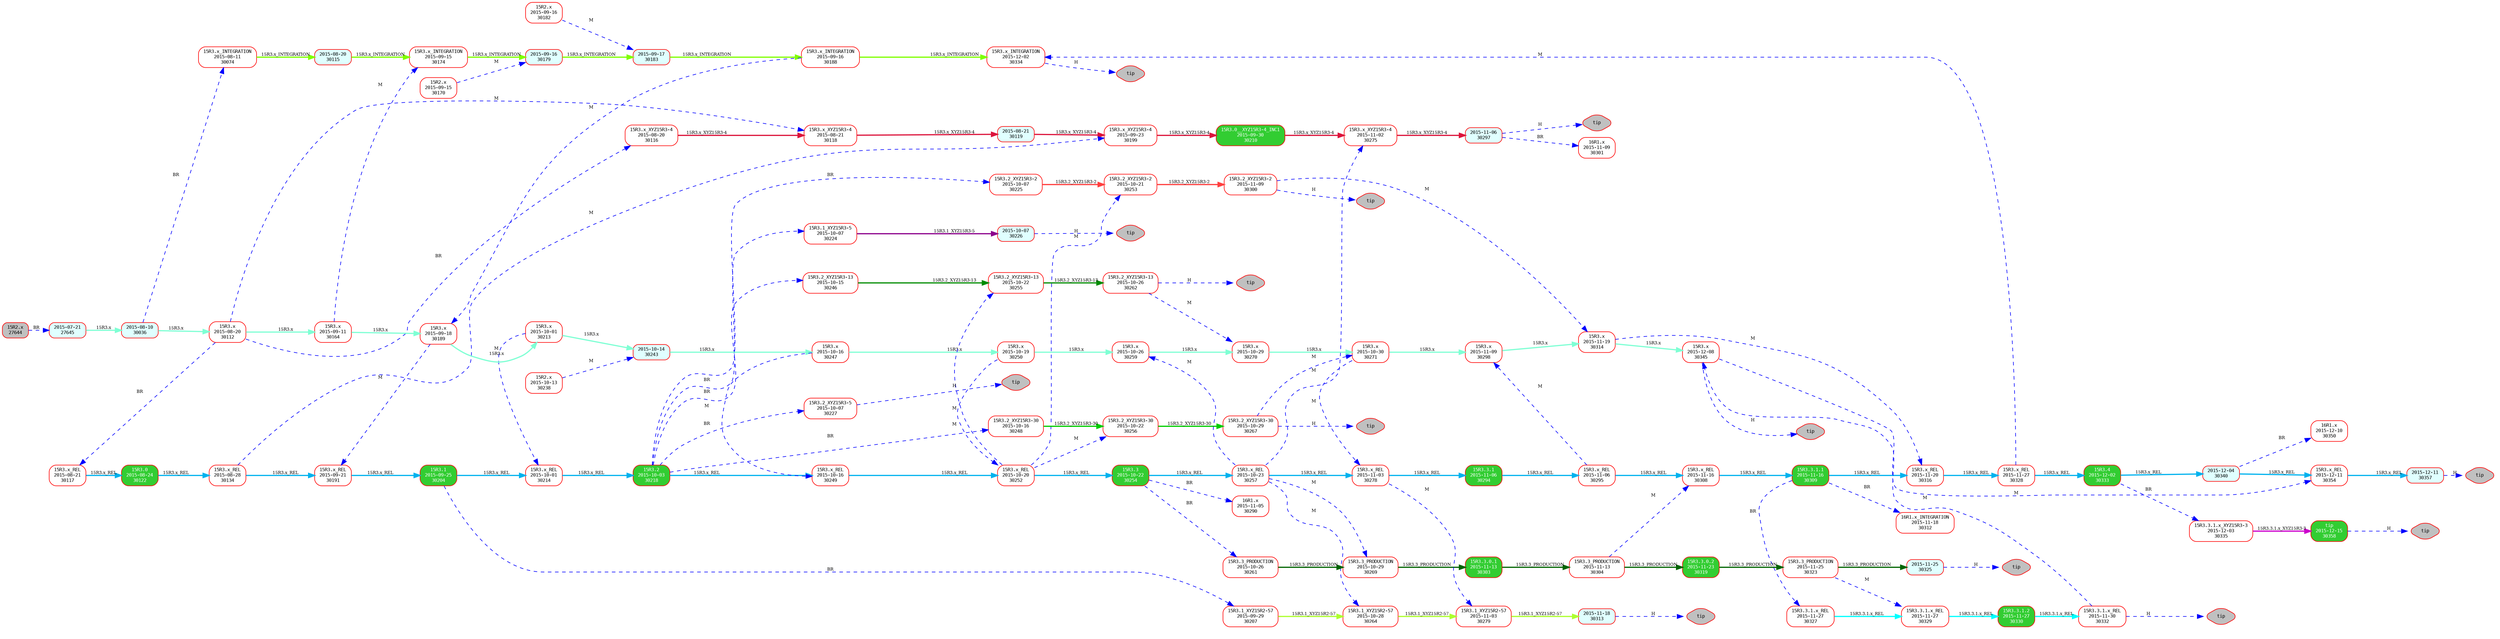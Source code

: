 digraph mecurial {
    ratio=compress
    rankdir=LR
    bgcolor="#ffffff"
    nodesep=0.1 // increases the separation between nodes
    ranksep=0.1
    node [color=red,fontname=Courier,fontsize=8,width=0.3,height=0.3,shape=circle]
    
	r30325Tip [label="tip" fontcolor=black style="rounded,filled" fillcolor=gray shape=diamond];
	r30262 [label="15R3.2_XYZ15R3-13\n2015-10-26\n30262" fontcolor=black style="rounded,filled" fillcolor=white shape=box];
	r30218 [label="15R3.2\n2015-10-03\n30218" fontcolor=white style="rounded,filled" fillcolor=limegreen shape=box];
	r30119 [label="2015-08-21\n30119" fontcolor=black style="rounded,filled" fillcolor=lightcyan shape=box];
	r30118 [label="15R3.x_XYZ15R3-4\n2015-08-21\n30118" fontcolor=black style="rounded,filled" fillcolor=white shape=box];
	r30238 [label="15R2.x\n2015-10-13\n30238" fontcolor=black style="rounded,filled" fillcolor=white shape=box];
	r30213 [label="15R3.x\n2015-10-01\n30213" fontcolor=black style="rounded,filled" fillcolor=white shape=box];
	r30174 [label="15R3.x_INTEGRATION\n2015-09-15\n30174" fontcolor=black style="rounded,filled" fillcolor=white shape=box];
	r30036 [label="2015-08-10\n30036" fontcolor=black style="rounded,filled" fillcolor=lightcyan shape=box];
	r30250 [label="15R3.x\n2015-10-19\n30250" fontcolor=black style="rounded,filled" fillcolor=white shape=box];
	r30255 [label="15R3.2_XYZ15R3-13\n2015-10-22\n30255" fontcolor=black style="rounded,filled" fillcolor=white shape=box];
	r30243 [label="2015-10-14\n30243" fontcolor=black style="rounded,filled" fillcolor=lightcyan shape=box];
	r30358Tip [label="tip" fontcolor=black style="rounded,filled" fillcolor=gray shape=diamond];
	r30329 [label="15R3.3.1.x_REL\n2015-11-27\n30329" fontcolor=black style="rounded,filled" fillcolor=white shape=box];
	r30262Tip [label="tip" fontcolor=black style="rounded,filled" fillcolor=gray shape=diamond];
	r30256 [label="15R3.2_XYZ15R3-30\n2015-10-22\n30256" fontcolor=black style="rounded,filled" fillcolor=white shape=box];
	r30357 [label="2015-12-11\n30357" fontcolor=black style="rounded,filled" fillcolor=lightcyan shape=box];
	r30247 [label="15R3.x\n2015-10-16\n30247" fontcolor=black style="rounded,filled" fillcolor=white shape=box];
	r30345Tip [label="tip" fontcolor=black style="rounded,filled" fillcolor=gray shape=diamond];
	r30269 [label="15R3.3_PRODUCTION\n2015-10-29\n30269" fontcolor=black style="rounded,filled" fillcolor=white shape=box];
	r30357Tip [label="tip" fontcolor=black style="rounded,filled" fillcolor=gray shape=diamond];
	r30325 [label="2015-11-25\n30325" fontcolor=black style="rounded,filled" fillcolor=lightcyan shape=box];
	r30309 [label="15R3.3.1.1\n2015-11-16\n30309" fontcolor=white style="rounded,filled" fillcolor=limegreen shape=box];
	r30183 [label="2015-09-17\n30183" fontcolor=black style="rounded,filled" fillcolor=lightcyan shape=box];
	r30182 [label="15R2.x\n2015-09-16\n30182" fontcolor=black style="rounded,filled" fillcolor=white shape=box];
	r30316 [label="15R3.x_REL\n2015-11-20\n30316" fontcolor=black style="rounded,filled" fillcolor=white shape=box];
	r30227Tip [label="tip" fontcolor=black style="rounded,filled" fillcolor=gray shape=diamond];
	r30252 [label="15R3.x_REL\n2015-10-20\n30252" fontcolor=black style="rounded,filled" fillcolor=white shape=box];
	r30345 [label="15R3.x\n2015-12-08\n30345" fontcolor=black style="rounded,filled" fillcolor=white shape=box];
	r30122 [label="15R3.0\n2015-08-24\n30122" fontcolor=white style="rounded,filled" fillcolor=limegreen shape=box];
	r30332Tip [label="tip" fontcolor=black style="rounded,filled" fillcolor=gray shape=diamond];
	r30112 [label="15R3.x\n2015-08-20\n30112" fontcolor=black style="rounded,filled" fillcolor=white shape=box];
	r30278 [label="15R3.x_REL\n2015-11-03\n30278" fontcolor=black style="rounded,filled" fillcolor=white shape=box];
	r30257 [label="15R3.x_REL\n2015-10-23\n30257" fontcolor=black style="rounded,filled" fillcolor=white shape=box];
	r30191 [label="15R3.x_REL\n2015-09-21\n30191" fontcolor=black style="rounded,filled" fillcolor=white shape=box];
	r30340 [label="2015-12-04\n30340" fontcolor=black style="rounded,filled" fillcolor=lightcyan shape=box];
	r30224 [label="15R3.1_XYZ15R3-5\n2015-10-07\n30224" fontcolor=black style="rounded,filled" fillcolor=white shape=box];
	r30300 [label="15R3.2_XYZ15R3-2\n2015-11-09\n30300" fontcolor=black style="rounded,filled" fillcolor=white shape=box];
	r30134 [label="15R3.x_REL\n2015-08-28\n30134" fontcolor=black style="rounded,filled" fillcolor=white shape=box];
	r30313 [label="2015-11-18\n30313" fontcolor=black style="rounded,filled" fillcolor=lightcyan shape=box];
	r30227 [label="15R3.2_XYZ15R3-5\n2015-10-07\n30227" fontcolor=black style="rounded,filled" fillcolor=white shape=box];
	r30319 [label="15R3.3.0.2\n2015-11-23\n30319" fontcolor=white style="rounded,filled" fillcolor=limegreen shape=box];
	r30254 [label="15R3.3\n2015-10-22\n30254" fontcolor=white style="rounded,filled" fillcolor=limegreen shape=box];
	r30267 [label="15R3.2_XYZ15R3-30\n2015-10-29\n30267" fontcolor=black style="rounded,filled" fillcolor=white shape=box];
	r30301 [label="16R1.x\n2015-11-09\n30301" fontcolor=black style="rounded,filled" fillcolor=white shape=box];
	r30323 [label="15R3.3_PRODUCTION\n2015-11-25\n30323" fontcolor=black style="rounded,filled" fillcolor=white shape=box];
	r30330 [label="15R3.3.1.2\n2015-11-27\n30330" fontcolor=white style="rounded,filled" fillcolor=limegreen shape=box];
	r30214 [label="15R3.x_REL\n2015-10-01\n30214" fontcolor=black style="rounded,filled" fillcolor=white shape=box];
	r30327 [label="15R3.3.1.x_REL\n2015-11-27\n30327" fontcolor=black style="rounded,filled" fillcolor=white shape=box];
	r30312 [label="16R1.x_INTEGRATION\n2015-11-18\n30312" fontcolor=black style="rounded,filled" fillcolor=white shape=box];
	r30115 [label="2015-08-20\n30115" fontcolor=black style="rounded,filled" fillcolor=lightcyan shape=box];
	r30204 [label="15R3.1\n2015-09-25\n30204" fontcolor=white style="rounded,filled" fillcolor=limegreen shape=box];
	r30117 [label="15R3.x_REL\n2015-08-21\n30117" fontcolor=black style="rounded,filled" fillcolor=white shape=box];
	r30295 [label="15R3.x_REL\n2015-11-06\n30295" fontcolor=black style="rounded,filled" fillcolor=white shape=box];
	r30210 [label="15R3.0__XYZ15R3-4_INC1\n2015-09-30\n30210" fontcolor=white style="rounded,filled" fillcolor=limegreen shape=box];
	r30350 [label="16R1.x\n2015-12-10\n30350" fontcolor=black style="rounded,filled" fillcolor=white shape=box];
	r30334 [label="15R3.x_INTEGRATION\n2015-12-02\n30334" fontcolor=black style="rounded,filled" fillcolor=white shape=box];
	r27644 [label="15R2.x\n27644" fontcolor=black style="rounded,filled" fillcolor=gray shape=box];
	r30290 [label="16R1.x\n2015-11-05\n30290" fontcolor=black style="rounded,filled" fillcolor=white shape=box];
	r30279 [label="15R3.1_XYZ15R2-57\n2015-11-03\n30279" fontcolor=black style="rounded,filled" fillcolor=white shape=box];
	r30300Tip [label="tip" fontcolor=black style="rounded,filled" fillcolor=gray shape=diamond];
	r30313Tip [label="tip" fontcolor=black style="rounded,filled" fillcolor=gray shape=diamond];
	r30270 [label="15R3.x\n2015-10-29\n30270" fontcolor=black style="rounded,filled" fillcolor=white shape=box];
	r30207 [label="15R3.1_XYZ15R2-57\n2015-09-29\n30207" fontcolor=black style="rounded,filled" fillcolor=white shape=box];
	r30334Tip [label="tip" fontcolor=black style="rounded,filled" fillcolor=gray shape=diamond];
	r30248 [label="15R3.2_XYZ15R3-30\n2015-10-16\n30248" fontcolor=black style="rounded,filled" fillcolor=white shape=box];
	r30294 [label="15R3.3.1\n2015-11-06\n30294" fontcolor=white style="rounded,filled" fillcolor=limegreen shape=box];
	r30188 [label="15R3.x_INTEGRATION\n2015-09-16\n30188" fontcolor=black style="rounded,filled" fillcolor=white shape=box];
	r30225 [label="15R3.2_XYZ15R3-2\n2015-10-07\n30225" fontcolor=black style="rounded,filled" fillcolor=white shape=box];
	r30332 [label="15R3.3.1.x_REL\n2015-11-30\n30332" fontcolor=black style="rounded,filled" fillcolor=white shape=box];
	r30275 [label="15R3.x_XYZ15R3-4\n2015-11-02\n30275" fontcolor=black style="rounded,filled" fillcolor=white shape=box];
	r30333 [label="15R3.4\n2015-12-02\n30333" fontcolor=white style="rounded,filled" fillcolor=limegreen shape=box];
	r30267Tip [label="tip" fontcolor=black style="rounded,filled" fillcolor=gray shape=diamond];
	r30199 [label="15R3.x_XYZ15R3-4\n2015-09-23\n30199" fontcolor=black style="rounded,filled" fillcolor=white shape=box];
	r30179 [label="2015-09-16\n30179" fontcolor=black style="rounded,filled" fillcolor=lightcyan shape=box];
	r30328 [label="15R3.x_REL\n2015-11-27\n30328" fontcolor=black style="rounded,filled" fillcolor=white shape=box];
	r30297Tip [label="tip" fontcolor=black style="rounded,filled" fillcolor=gray shape=diamond];
	r30226 [label="2015-10-07\n30226" fontcolor=black style="rounded,filled" fillcolor=lightcyan shape=box];
	r30358 [label="tip\n2015-12-15\n30358" fontcolor=white style="rounded,filled" fillcolor=limegreen shape=box];
	r30259 [label="15R3.x\n2015-10-26\n30259" fontcolor=black style="rounded,filled" fillcolor=white shape=box];
	r30116 [label="15R3.x_XYZ15R3-4\n2015-08-20\n30116" fontcolor=black style="rounded,filled" fillcolor=white shape=box];
	r30170 [label="15R2.x\n2015-09-15\n30170" fontcolor=black style="rounded,filled" fillcolor=white shape=box];
	r30271 [label="15R3.x\n2015-10-30\n30271" fontcolor=black style="rounded,filled" fillcolor=white shape=box];
	r27645 [label="2015-07-21\n27645" fontcolor=black style="rounded,filled" fillcolor=lightcyan shape=box];
	r30264 [label="15R3.1_XYZ15R2-57\n2015-10-28\n30264" fontcolor=black style="rounded,filled" fillcolor=white shape=box];
	r30297 [label="2015-11-06\n30297" fontcolor=black style="rounded,filled" fillcolor=lightcyan shape=box];
	r30249 [label="15R3.x_REL\n2015-10-16\n30249" fontcolor=black style="rounded,filled" fillcolor=white shape=box];
	r30308 [label="15R3.x_REL\n2015-11-16\n30308" fontcolor=black style="rounded,filled" fillcolor=white shape=box];
	r30314 [label="15R3.x\n2015-11-19\n30314" fontcolor=black style="rounded,filled" fillcolor=white shape=box];
	r30074 [label="15R3.x_INTEGRATION\n2015-08-11\n30074" fontcolor=black style="rounded,filled" fillcolor=white shape=box];
	r30189 [label="15R3.x\n2015-09-18\n30189" fontcolor=black style="rounded,filled" fillcolor=white shape=box];
	r30304 [label="15R3.3_PRODUCTION\n2015-11-13\n30304" fontcolor=black style="rounded,filled" fillcolor=white shape=box];
	r30354 [label="15R3.x_REL\n2015-12-11\n30354" fontcolor=black style="rounded,filled" fillcolor=white shape=box];
	r30226Tip [label="tip" fontcolor=black style="rounded,filled" fillcolor=gray shape=diamond];
	r30253 [label="15R3.2_XYZ15R3-2\n2015-10-21\n30253" fontcolor=black style="rounded,filled" fillcolor=white shape=box];
	r30164 [label="15R3.x\n2015-09-11\n30164" fontcolor=black style="rounded,filled" fillcolor=white shape=box];
	r30261 [label="15R3.3_PRODUCTION\n2015-10-26\n30261" fontcolor=black style="rounded,filled" fillcolor=white shape=box];
	r30303 [label="15R3.3.0.1\n2015-11-13\n30303" fontcolor=white style="rounded,filled" fillcolor=limegreen shape=box];
	r30246 [label="15R3.2_XYZ15R3-13\n2015-10-15\n30246" fontcolor=black style="rounded,filled" fillcolor=white shape=box];
	r30298 [label="15R3.x\n2015-11-09\n30298" fontcolor=black style="rounded,filled" fillcolor=white shape=box];
	r30335 [label="15R3.3.1.x_XYZ15R3-3\n2015-12-03\n30335" fontcolor=black style="rounded,filled" fillcolor=white shape=box];

    edge [color="deepskyblue2",fontsize=7,width=0.4,height=0.4, style="bold"]
	subgraph cluster_XYZ_15R3_x_REL_BRANCH {
		label="XYZ_15R3.x_REL_BRANCH"
		style=invis
		r30117; r30122; r30134; r30191; r30204; r30214; r30218; r30249; r30252; r30254; r30257; r30278; r30294; r30295; r30308; r30309; r30316; r30328; r30333; r30340; r30354; r30357; 
		r30117 -> r30122 [label="15R3.x_REL"];
		r30122 -> r30134 [label="15R3.x_REL"];
		r30134 -> r30191 [label="15R3.x_REL"];
		r30191 -> r30204 [label="15R3.x_REL"];
		r30204 -> r30214 [label="15R3.x_REL"];
		r30214 -> r30218 [label="15R3.x_REL"];
		r30218 -> r30249 [label="15R3.x_REL"];
		r30249 -> r30252 [label="15R3.x_REL"];
		r30252 -> r30254 [label="15R3.x_REL"];
		r30254 -> r30257 [label="15R3.x_REL"];
		r30257 -> r30278 [label="15R3.x_REL"];
		r30278 -> r30294 [label="15R3.x_REL"];
		r30294 -> r30295 [label="15R3.x_REL"];
		r30295 -> r30308 [label="15R3.x_REL"];
		r30308 -> r30309 [label="15R3.x_REL"];
		r30309 -> r30316 [label="15R3.x_REL"];
		r30316 -> r30328 [label="15R3.x_REL"];
		r30328 -> r30333 [label="15R3.x_REL"];
		r30333 -> r30340 [label="15R3.x_REL"];
		r30340 -> r30354 [label="15R3.x_REL"];
		r30354 -> r30357 [label="15R3.x_REL"];

	}
	edge [color="aquamarine",fontsize=7,width=0.4,height=0.4, style="bold"]
	subgraph cluster_XYZ_15R3_x_BRANCH {
		label="XYZ_15R3.x_BRANCH"
		style=invis
		r27645; r30036; r30112; r30164; r30189; r30213; r30243; r30247; r30250; r30259; r30270; r30271; r30298; r30314; r30345; 
		r27645 -> r30036 [label="15R3.x"];
		r30036 -> r30112 [label="15R3.x"];
		r30112 -> r30164 [label="15R3.x"];
		r30164 -> r30189 [label="15R3.x"];
		r30189 -> r30213 [label="15R3.x"];
		r30213 -> r30243 [label="15R3.x"];
		r30243 -> r30247 [label="15R3.x"];
		r30247 -> r30250 [label="15R3.x"];
		r30250 -> r30259 [label="15R3.x"];
		r30259 -> r30270 [label="15R3.x"];
		r30270 -> r30271 [label="15R3.x"];
		r30271 -> r30298 [label="15R3.x"];
		r30298 -> r30314 [label="15R3.x"];
		r30314 -> r30345 [label="15R3.x"];

	}
	edge [color="chartreuse",fontsize=7,width=0.4,height=0.4, style="bold"]
	subgraph cluster_XYZ_15R3_x_INTEGRATION_BRANCH {
		label="XYZ_15R3.x_INTEGRATION_BRANCH"
		style=invis
		r30074; r30115; r30174; r30179; r30183; r30188; r30334; 
		r30074 -> r30115 [label="15R3.x_INTEGRATION"];
		r30115 -> r30174 [label="15R3.x_INTEGRATION"];
		r30174 -> r30179 [label="15R3.x_INTEGRATION"];
		r30179 -> r30183 [label="15R3.x_INTEGRATION"];
		r30183 -> r30188 [label="15R3.x_INTEGRATION"];
		r30188 -> r30334 [label="15R3.x_INTEGRATION"];

	}
	edge [color="crimson",fontsize=7,width=0.4,height=0.4, style="bold"]
	subgraph cluster_feature_XYZ_15R3_x_XYZ15R3_4_BRANCH {
		label="feature_XYZ_15R3.x_XYZ15R3-4_BRANCH"
		style=invis
		r30116; r30118; r30119; r30199; r30210; r30275; r30297; 
		r30116 -> r30118 [label="15R3.x_XYZ15R3-4"];
		r30118 -> r30119 [label="15R3.x_XYZ15R3-4"];
		r30119 -> r30199 [label="15R3.x_XYZ15R3-4"];
		r30199 -> r30210 [label="15R3.x_XYZ15R3-4"];
		r30210 -> r30275 [label="15R3.x_XYZ15R3-4"];
		r30275 -> r30297 [label="15R3.x_XYZ15R3-4"];

	}
	edge [color="darkgreen",fontsize=7,width=0.4,height=0.4, style="bold"]
	subgraph cluster_XYZ_15R3_3_PRODUCTION_BRANCH {
		label="XYZ_15R3.3_PRODUCTION_BRANCH"
		style=invis
		r30261; r30269; r30303; r30304; r30319; r30323; r30325; 
		r30261 -> r30269 [label="15R3.3_PRODUCTION"];
		r30269 -> r30303 [label="15R3.3_PRODUCTION"];
		r30303 -> r30304 [label="15R3.3_PRODUCTION"];
		r30304 -> r30319 [label="15R3.3_PRODUCTION"];
		r30319 -> r30323 [label="15R3.3_PRODUCTION"];
		r30323 -> r30325 [label="15R3.3_PRODUCTION"];

	}
	edge [color="cyan",fontsize=7,width=0.4,height=0.4, style="bold"]
	subgraph cluster_XYZ_15R3_3_1_x_REL_BRANCH {
		label="XYZ_15R3.3.1.x_REL_BRANCH"
		style=invis
		r30327; r30329; r30330; r30332; 
		r30327 -> r30329 [label="15R3.3.1.x_REL"];
		r30329 -> r30330 [label="15R3.3.1.x_REL"];
		r30330 -> r30332 [label="15R3.3.1.x_REL"];

	}
	edge [color="greenyellow",fontsize=7,width=0.4,height=0.4, style="bold"]
	subgraph cluster_feature_XYZ_15R3_1_XYZ15R2_57_BRANCH {
		label="feature_XYZ_15R3.1_XYZ15R2-57_BRANCH"
		style=invis
		r30207; r30264; r30279; r30313; 
		r30207 -> r30264 [label="15R3.1_XYZ15R2-57"];
		r30264 -> r30279 [label="15R3.1_XYZ15R2-57"];
		r30279 -> r30313 [label="15R3.1_XYZ15R2-57"];

	}
	edge [color="green3",fontsize=7,width=0.4,height=0.4, style="bold"]
	subgraph cluster_feature_XYZ_15R3_2_XYZ15R3_30_BRANCH {
		label="feature_XYZ_15R3.2_XYZ15R3-30_BRANCH"
		style=invis
		r30248; r30256; r30267; 
		r30248 -> r30256 [label="15R3.2_XYZ15R3-30"];
		r30256 -> r30267 [label="15R3.2_XYZ15R3-30"];

	}
	edge [color="brown1",fontsize=7,width=0.4,height=0.4, style="bold"]
	subgraph cluster_feature_XYZ_15R3_2_XYZ15R3_2_BRANCH {
		label="feature_XYZ_15R3.2_XYZ15R3-2_BRANCH"
		style=invis
		r30225; r30253; r30300; 
		r30225 -> r30253 [label="15R3.2_XYZ15R3-2"];
		r30253 -> r30300 [label="15R3.2_XYZ15R3-2"];

	}
	edge [color="green4",fontsize=7,width=0.4,height=0.4, style="bold"]
	subgraph cluster_feature_XYZ_15R3_2_XYZ15R3_13_BRANCH {
		label="feature_XYZ_15R3.2_XYZ15R3-13_BRANCH"
		style=invis
		r30246; r30255; r30262; 
		r30246 -> r30255 [label="15R3.2_XYZ15R3-13"];
		r30255 -> r30262 [label="15R3.2_XYZ15R3-13"];

	}
	edge [color="magenta3",fontsize=7,width=0.4,height=0.4, style="bold"]
	subgraph cluster_feature_XYZ_15R3_3_1_x_XYZ15R3_3_BRANCH {
		label="feature_XYZ_15R3.3.1.x_XYZ15R3-3_BRANCH"
		style=invis
		r30335; r30358; 
		r30335 -> r30358 [label="15R3.3.1.x_XYZ15R3-3"];

	}
	edge [color="magenta4",fontsize=7,width=0.4,height=0.4, style="bold"]
	subgraph cluster_feature_XYZ_15R3_1_XYZ15R3_5_BRANCH {
		label="feature_XYZ_15R3.1_XYZ15R3-5_BRANCH"
		style=invis
		r30224; r30226; 
		r30224 -> r30226 [label="15R3.1_XYZ15R3-5"];

	}
	edge [color="maroon",fontsize=7,width=0.4,height=0.4, style="bold"]
	subgraph cluster_feature_XYZ_15R3_2_XYZ15R3_5_BRANCH {
		label="feature_XYZ_15R3.2_XYZ15R3-5_BRANCH"
		style=invis
		r30227; 

	}
	edge [color=blue, style=dashed]
	r30340 -> r30350 [label="BR"];
	r30189 -> r30191 [label="M"];
	r30204 -> r30207 [label="BR"];
	r30227 -> r30227Tip [label="H"];
	r30267 -> r30267Tip [label="H"];
	r30358 -> r30358Tip [label="H"];
	r30295 -> r30298 [label="M"];
	r30254 -> r30290 [label="BR"];
	r30218 -> r30224 [label="BR"];
	r30252 -> r30256 [label="M"];
	r30323 -> r30329 [label="M"];
	r30252 -> r30255 [label="M"];
	r30218 -> r30227 [label="BR"];
	r30334 -> r30334Tip [label="H"];
	r30309 -> r30327 [label="BR"];
	r30182 -> r30183 [label="M"];
	r30257 -> r30259 [label="M"];
	r30267 -> r30271 [label="M"];
	r30262 -> r30270 [label="M"];
	r30300 -> r30314 [label="M"];
	r30213 -> r30214 [label="M"];
	r30252 -> r30253 [label="M"];
	r30188 -> r30189 [label="M"];
	r30257 -> r30275 [label="M"];
	r30345 -> r30354 [label="M"];
	r30170 -> r30179 [label="M"];
	r27644 -> r27645 [label="BR"];
	r30357 -> r30357Tip [label="H"];
	r30238 -> r30243 [label="M"];
	r30271 -> r30278 [label="M"];
	r30036 -> r30074 [label="BR"];
	r30164 -> r30174 [label="M"];
	r30226 -> r30226Tip [label="H"];
	r30332 -> r30332Tip [label="H"];
	r30328 -> r30334 [label="M"];
	r30314 -> r30316 [label="M"];
	r30257 -> r30269 [label="M"];
	r30345 -> r30345Tip [label="H"];
	r30262 -> r30262Tip [label="H"];
	r30297 -> r30301 [label="BR"];
	r30112 -> r30116 [label="BR"];
	r30112 -> r30117 [label="BR"];
	r30304 -> r30308 [label="M"];
	r30332 -> r30345 [label="M"];
	r30134 -> r30199 [label="M"];
	r30325 -> r30325Tip [label="H"];
	r30297 -> r30297Tip [label="H"];
	r30254 -> r30261 [label="BR"];
	r30309 -> r30312 [label="BR"];
	r30112 -> r30118 [label="M"];
	r30218 -> r30246 [label="BR"];
	r30218 -> r30248 [label="BR"];
	r30250 -> r30252 [label="M"];
	r30278 -> r30279 [label="M"];
	r30300 -> r30300Tip [label="H"];
	r30247 -> r30249 [label="M"];
	r30218 -> r30225 [label="BR"];
	r30313 -> r30313Tip [label="H"];
	r30333 -> r30335 [label="BR"];
	r30257 -> r30264 [label="M"];

}